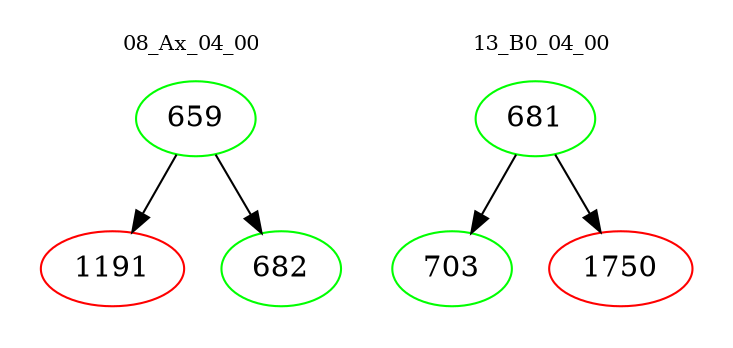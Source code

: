 digraph{
subgraph cluster_0 {
color = white
label = "08_Ax_04_00";
fontsize=10;
T0_659 [label="659", color="green"]
T0_659 -> T0_1191 [color="black"]
T0_1191 [label="1191", color="red"]
T0_659 -> T0_682 [color="black"]
T0_682 [label="682", color="green"]
}
subgraph cluster_1 {
color = white
label = "13_B0_04_00";
fontsize=10;
T1_681 [label="681", color="green"]
T1_681 -> T1_703 [color="black"]
T1_703 [label="703", color="green"]
T1_681 -> T1_1750 [color="black"]
T1_1750 [label="1750", color="red"]
}
}
